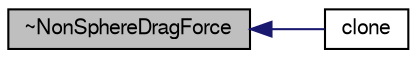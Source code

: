 digraph "~NonSphereDragForce"
{
  bgcolor="transparent";
  edge [fontname="FreeSans",fontsize="10",labelfontname="FreeSans",labelfontsize="10"];
  node [fontname="FreeSans",fontsize="10",shape=record];
  rankdir="LR";
  Node58 [label="~NonSphereDragForce",height=0.2,width=0.4,color="black", fillcolor="grey75", style="filled", fontcolor="black"];
  Node58 -> Node59 [dir="back",color="midnightblue",fontsize="10",style="solid",fontname="FreeSans"];
  Node59 [label="clone",height=0.2,width=0.4,color="black",URL="$a24110.html#ac7eaa8b220cc46ce90a03b7fc312138e",tooltip="Construct and return a clone. "];
}
